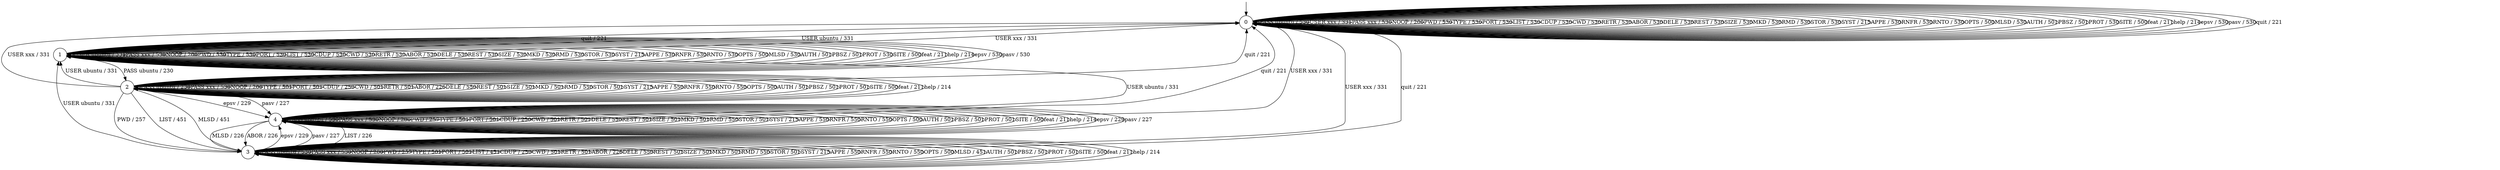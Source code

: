 digraph g {

	s0 [shape="circle" label="0"];
	s1 [shape="circle" label="1"];
	s2 [shape="circle" label="2"];
	s3 [shape="circle" label="3"];
	s4 [shape="circle" label="4"];
	s0 -> s1 [label="USER ubuntu / 331"];
	s0 -> s0 [label="PASS ubuntu / 530"];
	s0 -> s0 [label="USER xxx / 331"];
	s0 -> s0 [label="PASS xxx / 530"];
	s0 -> s0 [label="NOOP / 200"];
	s0 -> s0 [label="PWD / 530"];
	s0 -> s0 [label="TYPE / 530"];
	s0 -> s0 [label="PORT / 530"];
	s0 -> s0 [label="LIST / 530"];
	s0 -> s0 [label="CDUP / 530"];
	s0 -> s0 [label="CWD / 530"];
	s0 -> s0 [label="RETR / 530"];
	s0 -> s0 [label="ABOR / 530"];
	s0 -> s0 [label="DELE / 530"];
	s0 -> s0 [label="REST / 530"];
	s0 -> s0 [label="SIZE / 530"];
	s0 -> s0 [label="MKD / 530"];
	s0 -> s0 [label="RMD / 530"];
	s0 -> s0 [label="STOR / 530"];
	s0 -> s0 [label="SYST / 215"];
	s0 -> s0 [label="APPE / 530"];
	s0 -> s0 [label="RNFR / 530"];
	s0 -> s0 [label="RNTO / 530"];
	s0 -> s0 [label="OPTS / 500"];
	s0 -> s0 [label="MLSD / 530"];
	s0 -> s0 [label="AUTH / 501"];
	s0 -> s0 [label="PBSZ / 501"];
	s0 -> s0 [label="PROT / 530"];
	s0 -> s0 [label="SITE / 500"];
	s0 -> s0 [label="feat / 211"];
	s0 -> s0 [label="help / 214"];
	s0 -> s0 [label="epsv / 530"];
	s0 -> s0 [label="pasv / 530"];
	s0 -> s0 [label="quit / 221"];
	s1 -> s1 [label="USER ubuntu / 331"];
	s1 -> s2 [label="PASS ubuntu / 230"];
	s1 -> s0 [label="USER xxx / 331"];
	s1 -> s1 [label="PASS xxx / 530"];
	s1 -> s1 [label="NOOP / 200"];
	s1 -> s1 [label="PWD / 530"];
	s1 -> s1 [label="TYPE / 530"];
	s1 -> s1 [label="PORT / 530"];
	s1 -> s1 [label="LIST / 530"];
	s1 -> s1 [label="CDUP / 530"];
	s1 -> s1 [label="CWD / 530"];
	s1 -> s1 [label="RETR / 530"];
	s1 -> s1 [label="ABOR / 530"];
	s1 -> s1 [label="DELE / 530"];
	s1 -> s1 [label="REST / 530"];
	s1 -> s1 [label="SIZE / 530"];
	s1 -> s1 [label="MKD / 530"];
	s1 -> s1 [label="RMD / 530"];
	s1 -> s1 [label="STOR / 530"];
	s1 -> s1 [label="SYST / 215"];
	s1 -> s1 [label="APPE / 530"];
	s1 -> s1 [label="RNFR / 530"];
	s1 -> s1 [label="RNTO / 530"];
	s1 -> s1 [label="OPTS / 500"];
	s1 -> s1 [label="MLSD / 530"];
	s1 -> s1 [label="AUTH / 501"];
	s1 -> s1 [label="PBSZ / 501"];
	s1 -> s1 [label="PROT / 530"];
	s1 -> s1 [label="SITE / 500"];
	s1 -> s1 [label="feat / 211"];
	s1 -> s1 [label="help / 214"];
	s1 -> s1 [label="epsv / 530"];
	s1 -> s1 [label="pasv / 530"];
	s1 -> s0 [label="quit / 221"];
	s2 -> s1 [label="USER ubuntu / 331"];
	s2 -> s2 [label="PASS ubuntu / 230"];
	s2 -> s0 [label="USER xxx / 331"];
	s2 -> s2 [label="PASS xxx / 530"];
	s2 -> s2 [label="NOOP / 200"];
	s2 -> s3 [label="PWD / 257"];
	s2 -> s2 [label="TYPE / 501"];
	s2 -> s2 [label="PORT / 501"];
	s2 -> s3 [label="LIST / 451"];
	s2 -> s2 [label="CDUP / 250"];
	s2 -> s2 [label="CWD / 501"];
	s2 -> s2 [label="RETR / 501"];
	s2 -> s2 [label="ABOR / 226"];
	s2 -> s2 [label="DELE / 550"];
	s2 -> s2 [label="REST / 501"];
	s2 -> s2 [label="SIZE / 501"];
	s2 -> s2 [label="MKD / 501"];
	s2 -> s2 [label="RMD / 550"];
	s2 -> s2 [label="STOR / 501"];
	s2 -> s2 [label="SYST / 215"];
	s2 -> s2 [label="APPE / 550"];
	s2 -> s2 [label="RNFR / 550"];
	s2 -> s2 [label="RNTO / 550"];
	s2 -> s2 [label="OPTS / 500"];
	s2 -> s3 [label="MLSD / 451"];
	s2 -> s2 [label="AUTH / 501"];
	s2 -> s2 [label="PBSZ / 501"];
	s2 -> s2 [label="PROT / 501"];
	s2 -> s2 [label="SITE / 500"];
	s2 -> s2 [label="feat / 211"];
	s2 -> s2 [label="help / 214"];
	s2 -> s4 [label="epsv / 229"];
	s2 -> s4 [label="pasv / 227"];
	s2 -> s0 [label="quit / 221"];
	s3 -> s1 [label="USER ubuntu / 331"];
	s3 -> s3 [label="PASS ubuntu / 530"];
	s3 -> s0 [label="USER xxx / 331"];
	s3 -> s3 [label="PASS xxx / 530"];
	s3 -> s3 [label="NOOP / 200"];
	s3 -> s3 [label="PWD / 257"];
	s3 -> s3 [label="TYPE / 501"];
	s3 -> s3 [label="PORT / 501"];
	s3 -> s3 [label="LIST / 451"];
	s3 -> s3 [label="CDUP / 250"];
	s3 -> s3 [label="CWD / 501"];
	s3 -> s3 [label="RETR / 501"];
	s3 -> s3 [label="ABOR / 226"];
	s3 -> s3 [label="DELE / 550"];
	s3 -> s3 [label="REST / 501"];
	s3 -> s3 [label="SIZE / 501"];
	s3 -> s3 [label="MKD / 501"];
	s3 -> s3 [label="RMD / 550"];
	s3 -> s3 [label="STOR / 501"];
	s3 -> s3 [label="SYST / 215"];
	s3 -> s3 [label="APPE / 550"];
	s3 -> s3 [label="RNFR / 550"];
	s3 -> s3 [label="RNTO / 550"];
	s3 -> s3 [label="OPTS / 500"];
	s3 -> s3 [label="MLSD / 451"];
	s3 -> s3 [label="AUTH / 501"];
	s3 -> s3 [label="PBSZ / 501"];
	s3 -> s3 [label="PROT / 501"];
	s3 -> s3 [label="SITE / 500"];
	s3 -> s3 [label="feat / 211"];
	s3 -> s3 [label="help / 214"];
	s3 -> s4 [label="epsv / 229"];
	s3 -> s4 [label="pasv / 227"];
	s3 -> s0 [label="quit / 221"];
	s4 -> s1 [label="USER ubuntu / 331"];
	s4 -> s4 [label="PASS ubuntu / 530"];
	s4 -> s0 [label="USER xxx / 331"];
	s4 -> s4 [label="PASS xxx / 530"];
	s4 -> s4 [label="NOOP / 200"];
	s4 -> s4 [label="PWD / 257"];
	s4 -> s4 [label="TYPE / 501"];
	s4 -> s4 [label="PORT / 501"];
	s4 -> s3 [label="LIST / 226"];
	s4 -> s4 [label="CDUP / 250"];
	s4 -> s4 [label="CWD / 501"];
	s4 -> s4 [label="RETR / 501"];
	s4 -> s3 [label="ABOR / 226"];
	s4 -> s4 [label="DELE / 550"];
	s4 -> s4 [label="REST / 501"];
	s4 -> s4 [label="SIZE / 501"];
	s4 -> s4 [label="MKD / 501"];
	s4 -> s4 [label="RMD / 550"];
	s4 -> s4 [label="STOR / 501"];
	s4 -> s4 [label="SYST / 215"];
	s4 -> s4 [label="APPE / 550"];
	s4 -> s4 [label="RNFR / 550"];
	s4 -> s4 [label="RNTO / 550"];
	s4 -> s4 [label="OPTS / 500"];
	s4 -> s3 [label="MLSD / 226"];
	s4 -> s4 [label="AUTH / 501"];
	s4 -> s4 [label="PBSZ / 501"];
	s4 -> s4 [label="PROT / 501"];
	s4 -> s4 [label="SITE / 500"];
	s4 -> s4 [label="feat / 211"];
	s4 -> s4 [label="help / 214"];
	s4 -> s4 [label="epsv / 229"];
	s4 -> s4 [label="pasv / 227"];
	s4 -> s0 [label="quit / 221"];

__start0 [label="" shape="none" width="0" height="0"];
__start0 -> s0;

}
